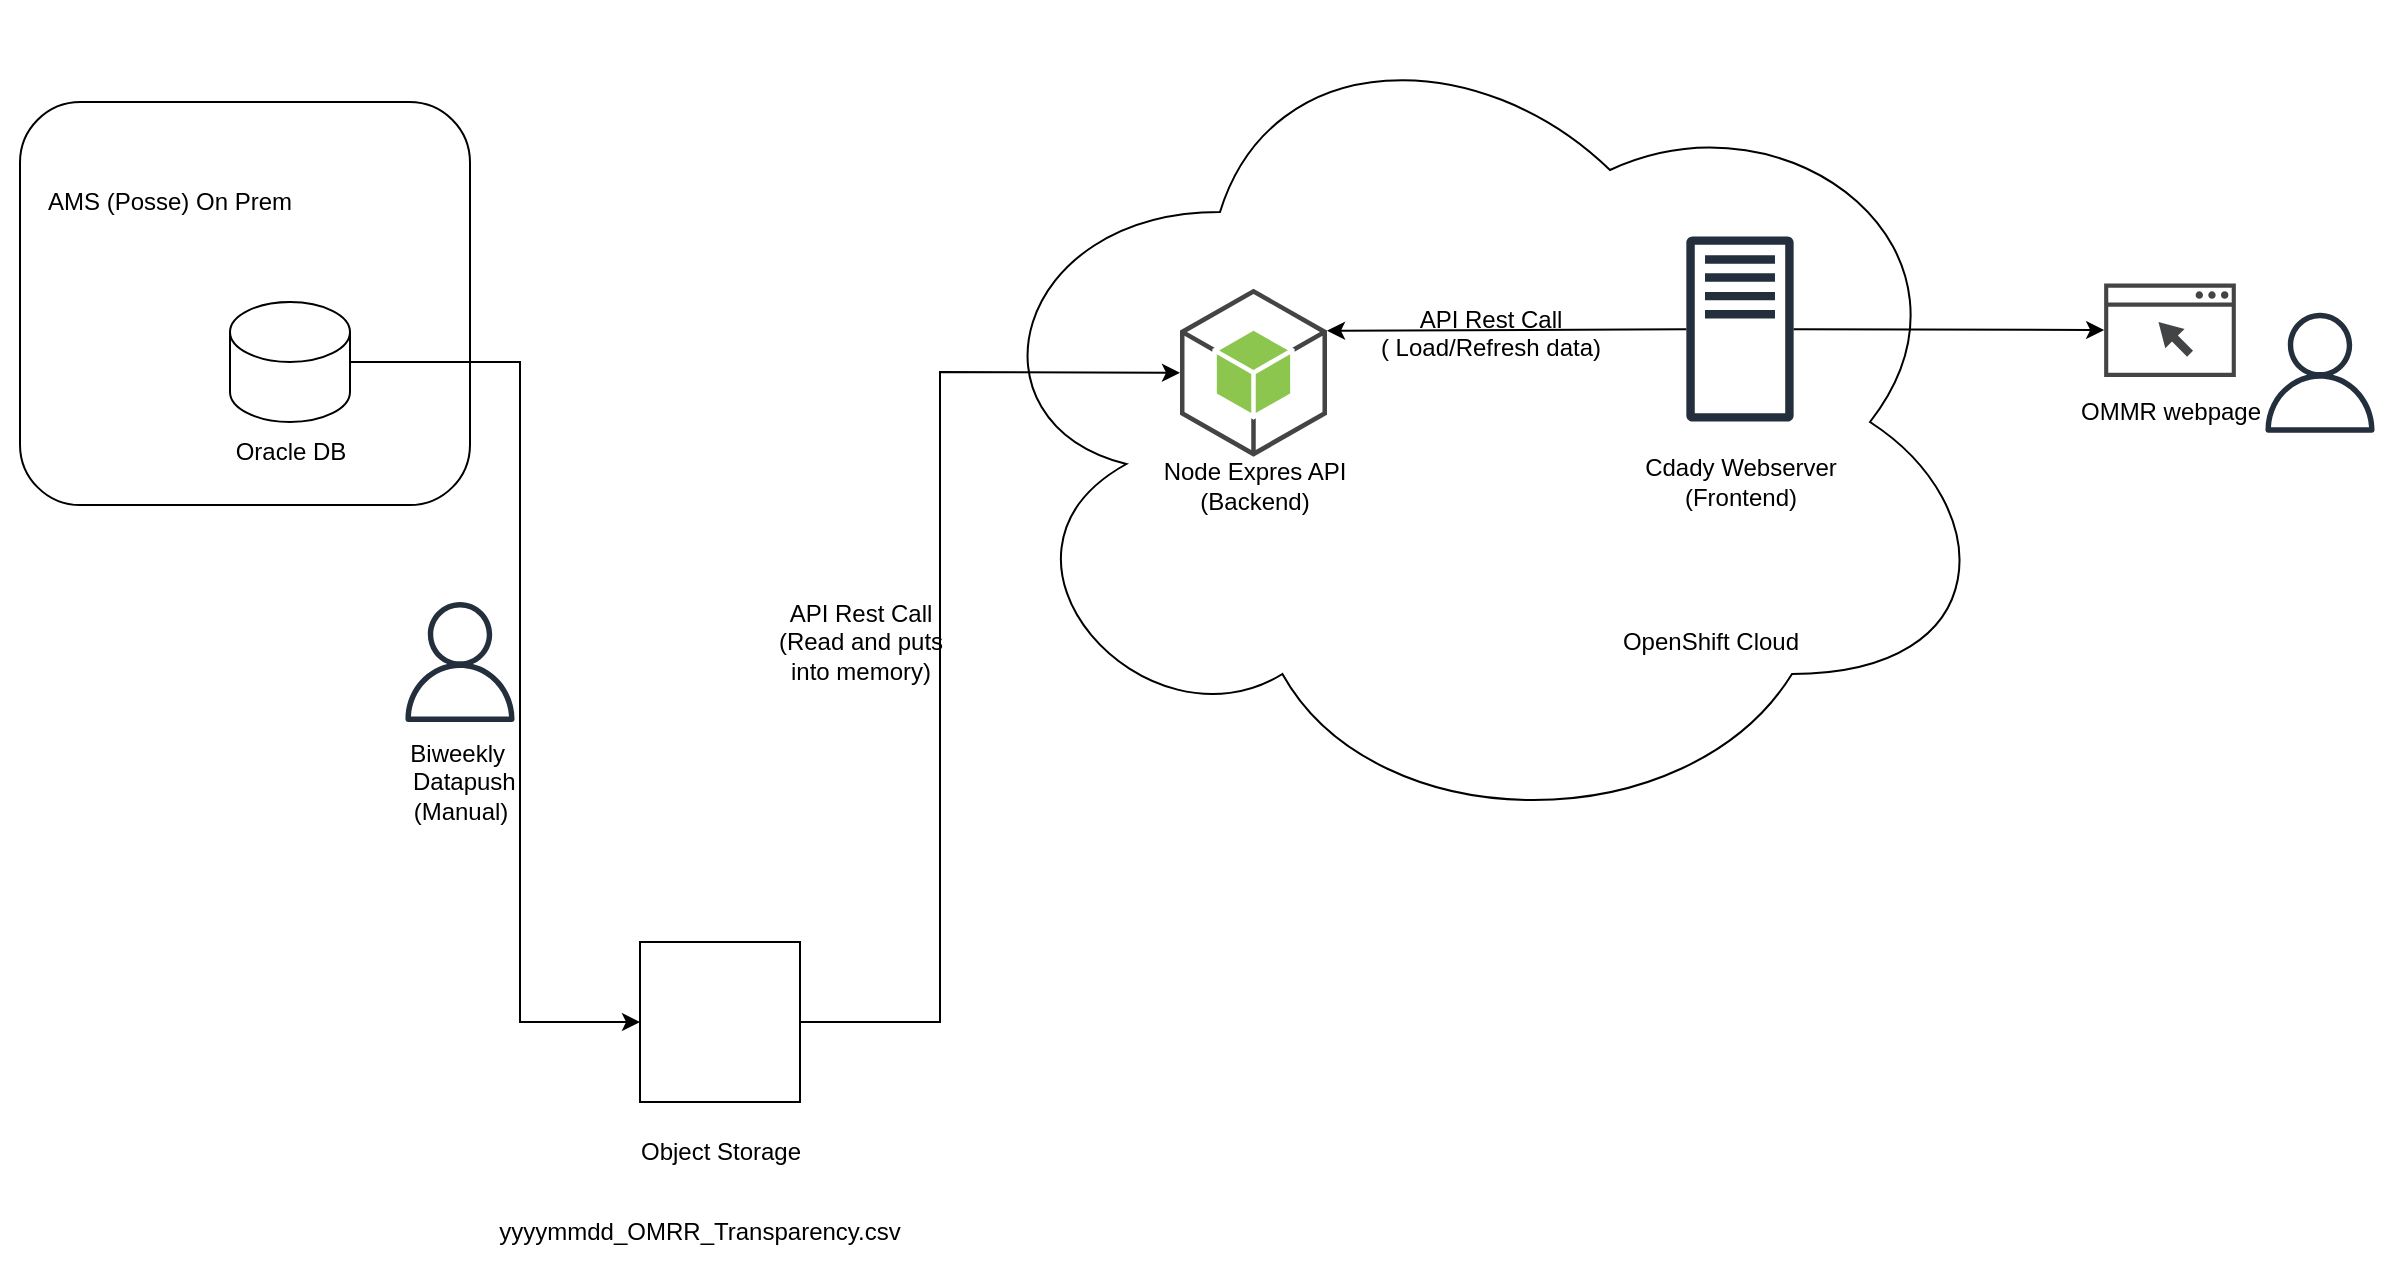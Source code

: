 <mxfile version="24.2.3" type="device">
  <diagram name="Page-1" id="zKIGPbWKKwjHIFYuE0Dd">
    <mxGraphModel dx="1553" dy="866" grid="1" gridSize="10" guides="1" tooltips="1" connect="1" arrows="1" fold="1" page="1" pageScale="1" pageWidth="850" pageHeight="1100" math="0" shadow="0">
      <root>
        <mxCell id="0" />
        <mxCell id="1" parent="0" />
        <mxCell id="BOXuw702CfrsA8beuOnQ-26" value="" style="rounded=1;whiteSpace=wrap;html=1;" vertex="1" parent="1">
          <mxGeometry x="840" y="340" width="225" height="201.56" as="geometry" />
        </mxCell>
        <mxCell id="BOXuw702CfrsA8beuOnQ-3" value="" style="endArrow=classic;html=1;rounded=0;exitX=1;exitY=0.5;exitDx=0;exitDy=0;exitPerimeter=0;entryX=0;entryY=0.5;entryDx=0;entryDy=0;" edge="1" parent="1" source="BOXuw702CfrsA8beuOnQ-45" target="BOXuw702CfrsA8beuOnQ-5">
          <mxGeometry width="50" height="50" relative="1" as="geometry">
            <mxPoint x="1028.31" y="477.76" as="sourcePoint" />
            <mxPoint x="1150" y="687.5" as="targetPoint" />
            <Array as="points">
              <mxPoint x="1090" y="470" />
              <mxPoint x="1090" y="800" />
            </Array>
          </mxGeometry>
        </mxCell>
        <mxCell id="BOXuw702CfrsA8beuOnQ-5" value="" style="whiteSpace=wrap;html=1;aspect=fixed;" vertex="1" parent="1">
          <mxGeometry x="1150" y="760" width="80" height="80" as="geometry" />
        </mxCell>
        <mxCell id="BOXuw702CfrsA8beuOnQ-7" value="" style="ellipse;shape=cloud;whiteSpace=wrap;html=1;" vertex="1" parent="1">
          <mxGeometry x="1310" y="290" width="520" height="420" as="geometry" />
        </mxCell>
        <mxCell id="BOXuw702CfrsA8beuOnQ-8" value="Object Storage" style="text;html=1;align=center;verticalAlign=middle;resizable=0;points=[];autosize=1;strokeColor=none;fillColor=none;" vertex="1" parent="1">
          <mxGeometry x="1140" y="850" width="100" height="30" as="geometry" />
        </mxCell>
        <mxCell id="BOXuw702CfrsA8beuOnQ-9" value="Biweekly&amp;nbsp;&lt;div&gt;&lt;span style=&quot;background-color: initial;&quot;&gt;&amp;nbsp;Datapush&lt;/span&gt;&lt;/div&gt;&lt;div&gt;&lt;span style=&quot;background-color: initial;&quot;&gt;(Manual)&lt;/span&gt;&lt;/div&gt;" style="text;html=1;align=center;verticalAlign=middle;resizable=0;points=[];autosize=1;strokeColor=none;fillColor=none;" vertex="1" parent="1">
          <mxGeometry x="1020" y="650" width="80" height="60" as="geometry" />
        </mxCell>
        <mxCell id="BOXuw702CfrsA8beuOnQ-10" value="" style="endArrow=classic;html=1;rounded=0;exitX=1;exitY=0.5;exitDx=0;exitDy=0;entryX=0;entryY=0.5;entryDx=0;entryDy=0;entryPerimeter=0;" edge="1" parent="1" source="BOXuw702CfrsA8beuOnQ-5" target="BOXuw702CfrsA8beuOnQ-47">
          <mxGeometry width="50" height="50" relative="1" as="geometry">
            <mxPoint x="1180" y="340" as="sourcePoint" />
            <mxPoint x="1390" y="470.0" as="targetPoint" />
            <Array as="points">
              <mxPoint x="1300" y="800" />
              <mxPoint x="1300" y="475" />
            </Array>
          </mxGeometry>
        </mxCell>
        <mxCell id="BOXuw702CfrsA8beuOnQ-12" value="Oracle DB" style="text;html=1;align=center;verticalAlign=middle;resizable=0;points=[];autosize=1;strokeColor=none;fillColor=none;" vertex="1" parent="1">
          <mxGeometry x="935" y="500" width="80" height="30" as="geometry" />
        </mxCell>
        <mxCell id="BOXuw702CfrsA8beuOnQ-17" value="Node Expres API&lt;div&gt;(Backend)&lt;/div&gt;" style="text;html=1;align=center;verticalAlign=middle;resizable=0;points=[];autosize=1;strokeColor=none;fillColor=none;" vertex="1" parent="1">
          <mxGeometry x="1401.75" y="512.37" width="110" height="40" as="geometry" />
        </mxCell>
        <mxCell id="BOXuw702CfrsA8beuOnQ-21" value="Cdady Webserver&lt;div&gt;(Frontend)&lt;/div&gt;" style="text;html=1;align=center;verticalAlign=middle;resizable=0;points=[];autosize=1;strokeColor=none;fillColor=none;" vertex="1" parent="1">
          <mxGeometry x="1640" y="510" width="120" height="40" as="geometry" />
        </mxCell>
        <mxCell id="BOXuw702CfrsA8beuOnQ-27" value="AMS (Posse) On Prem" style="text;html=1;align=center;verticalAlign=middle;whiteSpace=wrap;rounded=0;" vertex="1" parent="1">
          <mxGeometry x="830" y="375" width="170" height="30" as="geometry" />
        </mxCell>
        <mxCell id="BOXuw702CfrsA8beuOnQ-28" value="&lt;span&gt;&lt;span dir=&quot;ltr&quot; class=&quot;ui-provider a b c d e f g h i j k l m n o p q r s t u v w x y z ab ac ae af ag ah ai aj ak&quot;&gt;yyyymmdd_OMRR_Transparency.csv&lt;/span&gt;&lt;/span&gt;" style="text;html=1;align=center;verticalAlign=middle;whiteSpace=wrap;rounded=0;" vertex="1" parent="1">
          <mxGeometry x="1050" y="890" width="260" height="30" as="geometry" />
        </mxCell>
        <mxCell id="BOXuw702CfrsA8beuOnQ-33" value="" style="shape=image;html=1;verticalAlign=top;verticalLabelPosition=bottom;labelBackgroundColor=#ffffff;imageAspect=0;aspect=fixed;image=https://cdn3.iconfinder.com/data/icons/document-icons-2/30/647702-excel-128.png" vertex="1" parent="1">
          <mxGeometry x="1165" y="760" width="50" height="50" as="geometry" />
        </mxCell>
        <mxCell id="BOXuw702CfrsA8beuOnQ-35" value="API Rest Call&lt;div&gt;&amp;nbsp;(&lt;span style=&quot;background-color: initial;&quot;&gt;Read and puts&amp;nbsp;&lt;/span&gt;&lt;/div&gt;&lt;div&gt;&lt;span style=&quot;background-color: initial;&quot;&gt;into memory)&lt;/span&gt;&lt;/div&gt;" style="text;html=1;align=center;verticalAlign=middle;resizable=0;points=[];autosize=1;strokeColor=none;fillColor=none;" vertex="1" parent="1">
          <mxGeometry x="1205" y="580" width="110" height="60" as="geometry" />
        </mxCell>
        <mxCell id="BOXuw702CfrsA8beuOnQ-41" value="" style="sketch=0;pointerEvents=1;shadow=0;dashed=0;html=1;strokeColor=none;fillColor=#434445;aspect=fixed;labelPosition=center;verticalLabelPosition=bottom;verticalAlign=top;align=center;outlineConnect=0;shape=mxgraph.vvd.web_browser;" vertex="1" parent="1">
          <mxGeometry x="1882.07" y="430.75" width="65.85" height="46.75" as="geometry" />
        </mxCell>
        <mxCell id="BOXuw702CfrsA8beuOnQ-42" value="" style="sketch=0;outlineConnect=0;fontColor=#232F3E;gradientColor=none;fillColor=#232F3D;strokeColor=none;dashed=0;verticalLabelPosition=bottom;verticalAlign=top;align=center;html=1;fontSize=12;fontStyle=0;aspect=fixed;pointerEvents=1;shape=mxgraph.aws4.traditional_server;" vertex="1" parent="1">
          <mxGeometry x="1673.17" y="407" width="53.65" height="93" as="geometry" />
        </mxCell>
        <mxCell id="BOXuw702CfrsA8beuOnQ-43" value="" style="endArrow=classic;html=1;rounded=0;" edge="1" parent="1" source="BOXuw702CfrsA8beuOnQ-42" target="BOXuw702CfrsA8beuOnQ-41">
          <mxGeometry width="50" height="50" relative="1" as="geometry">
            <mxPoint x="1450" y="740" as="sourcePoint" />
            <mxPoint x="1500" y="690" as="targetPoint" />
          </mxGeometry>
        </mxCell>
        <mxCell id="BOXuw702CfrsA8beuOnQ-44" value="OMMR webpage" style="text;html=1;align=center;verticalAlign=middle;resizable=0;points=[];autosize=1;strokeColor=none;fillColor=none;" vertex="1" parent="1">
          <mxGeometry x="1860" y="480" width="110" height="30" as="geometry" />
        </mxCell>
        <mxCell id="BOXuw702CfrsA8beuOnQ-45" value="" style="shape=cylinder3;whiteSpace=wrap;html=1;boundedLbl=1;backgroundOutline=1;size=15;" vertex="1" parent="1">
          <mxGeometry x="945" y="440" width="60" height="60" as="geometry" />
        </mxCell>
        <mxCell id="BOXuw702CfrsA8beuOnQ-46" value="OpenShift Cloud" style="text;html=1;align=center;verticalAlign=middle;resizable=0;points=[];autosize=1;strokeColor=none;fillColor=none;" vertex="1" parent="1">
          <mxGeometry x="1630" y="595" width="110" height="30" as="geometry" />
        </mxCell>
        <mxCell id="BOXuw702CfrsA8beuOnQ-47" value="" style="outlineConnect=0;dashed=0;verticalLabelPosition=bottom;verticalAlign=top;align=center;html=1;shape=mxgraph.aws3.android;fillColor=#8CC64F;gradientColor=none;" vertex="1" parent="1">
          <mxGeometry x="1420" y="433.37" width="73.5" height="84" as="geometry" />
        </mxCell>
        <mxCell id="BOXuw702CfrsA8beuOnQ-48" value="" style="sketch=0;outlineConnect=0;fontColor=#232F3E;gradientColor=none;fillColor=#232F3D;strokeColor=none;dashed=0;verticalLabelPosition=bottom;verticalAlign=top;align=center;html=1;fontSize=12;fontStyle=0;aspect=fixed;pointerEvents=1;shape=mxgraph.aws4.user;" vertex="1" parent="1">
          <mxGeometry x="1030" y="590" width="60" height="60" as="geometry" />
        </mxCell>
        <mxCell id="BOXuw702CfrsA8beuOnQ-54" value="" style="endArrow=classic;html=1;rounded=0;entryX=1;entryY=0.25;entryDx=0;entryDy=0;entryPerimeter=0;" edge="1" parent="1" source="BOXuw702CfrsA8beuOnQ-42" target="BOXuw702CfrsA8beuOnQ-47">
          <mxGeometry width="50" height="50" relative="1" as="geometry">
            <mxPoint x="1670" y="496" as="sourcePoint" />
            <mxPoint x="1560" y="640" as="targetPoint" />
          </mxGeometry>
        </mxCell>
        <mxCell id="BOXuw702CfrsA8beuOnQ-55" value="API Rest Call&lt;div&gt;&amp;nbsp;( Load/Refresh data)&amp;nbsp;&lt;/div&gt;&lt;div&gt;&lt;br&gt;&lt;/div&gt;" style="text;html=1;align=center;verticalAlign=middle;resizable=0;points=[];autosize=1;strokeColor=none;fillColor=none;" vertex="1" parent="1">
          <mxGeometry x="1505" y="433.12" width="140" height="60" as="geometry" />
        </mxCell>
        <mxCell id="BOXuw702CfrsA8beuOnQ-56" value="" style="sketch=0;outlineConnect=0;fontColor=#232F3E;gradientColor=none;fillColor=#232F3D;strokeColor=none;dashed=0;verticalLabelPosition=bottom;verticalAlign=top;align=center;html=1;fontSize=12;fontStyle=0;aspect=fixed;pointerEvents=1;shape=mxgraph.aws4.user;" vertex="1" parent="1">
          <mxGeometry x="1960" y="445.37" width="60" height="60" as="geometry" />
        </mxCell>
      </root>
    </mxGraphModel>
  </diagram>
</mxfile>
